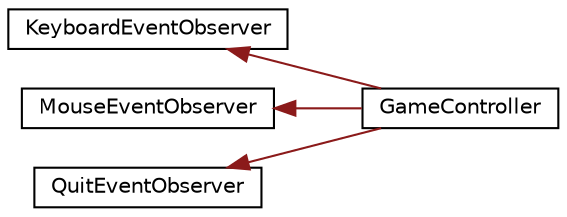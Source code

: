 digraph "Graphical Class Hierarchy"
{
  edge [fontname="Helvetica",fontsize="10",labelfontname="Helvetica",labelfontsize="10"];
  node [fontname="Helvetica",fontsize="10",shape=record];
  rankdir="LR";
  Node49 [label="KeyboardEventObserver",height=0.2,width=0.4,color="black", fillcolor="white", style="filled",URL="$struct_keyboard_event_observer.html"];
  Node49 -> Node1 [dir="back",color="firebrick4",fontsize="10",style="solid",fontname="Helvetica"];
  Node1 [label="GameController",height=0.2,width=0.4,color="black", fillcolor="white", style="filled",URL="$class_game_controller.html"];
  Node43 [label="MouseEventObserver",height=0.2,width=0.4,color="black", fillcolor="white", style="filled",URL="$struct_mouse_event_observer.html"];
  Node43 -> Node1 [dir="back",color="firebrick4",fontsize="10",style="solid",fontname="Helvetica"];
  Node0 [label="QuitEventObserver",height=0.2,width=0.4,color="black", fillcolor="white", style="filled",URL="$struct_quit_event_observer.html"];
  Node0 -> Node1 [dir="back",color="firebrick4",fontsize="10",style="solid",fontname="Helvetica"];
}
